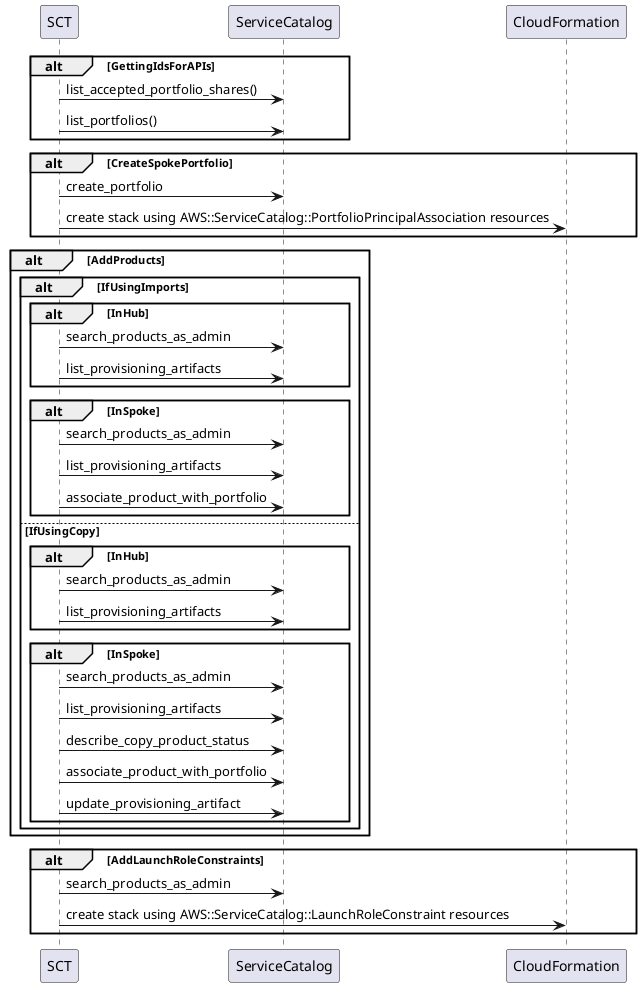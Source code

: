 @startuml

alt GettingIdsForAPIs
    SCT -> ServiceCatalog: list_accepted_portfolio_shares()
    SCT -> ServiceCatalog: list_portfolios()
end

alt CreateSpokePortfolio
    SCT -> ServiceCatalog: create_portfolio
    SCT -> CloudFormation: create stack using AWS::ServiceCatalog::PortfolioPrincipalAssociation resources
end

alt AddProducts
    alt IfUsingImports
        alt InHub
            SCT -> ServiceCatalog: search_products_as_admin
            SCT -> ServiceCatalog: list_provisioning_artifacts
        end
        alt InSpoke
            SCT -> ServiceCatalog: search_products_as_admin
            SCT -> ServiceCatalog: list_provisioning_artifacts
            SCT -> ServiceCatalog: associate_product_with_portfolio
        end

    else IfUsingCopy
        alt InHub
            SCT -> ServiceCatalog: search_products_as_admin
            SCT -> ServiceCatalog: list_provisioning_artifacts
        end

        alt InSpoke
            SCT -> ServiceCatalog: search_products_as_admin
            SCT -> ServiceCatalog: list_provisioning_artifacts
            SCT -> ServiceCatalog: describe_copy_product_status
            SCT -> ServiceCatalog: associate_product_with_portfolio
            SCT -> ServiceCatalog: update_provisioning_artifact
        end
    end
end

alt AddLaunchRoleConstraints
    SCT -> ServiceCatalog: search_products_as_admin
    SCT -> CloudFormation: create stack using AWS::ServiceCatalog::LaunchRoleConstraint resources
end


@enduml